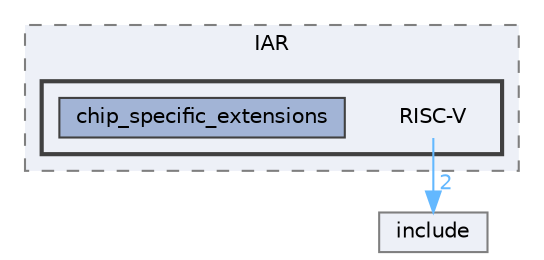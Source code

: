 digraph "D:/Projects/Raspberrypi_pico/pico_freertos_final/freertos_pico2/pico_freertos/FreeRTOS-Kernel/portable/IAR/RISC-V"
{
 // LATEX_PDF_SIZE
  bgcolor="transparent";
  edge [fontname=Helvetica,fontsize=10,labelfontname=Helvetica,labelfontsize=10];
  node [fontname=Helvetica,fontsize=10,shape=box,height=0.2,width=0.4];
  compound=true
  subgraph clusterdir_851539efac741596f3f7b2413a3fb940 {
    graph [ bgcolor="#edf0f7", pencolor="grey50", label="IAR", fontname=Helvetica,fontsize=10 style="filled,dashed", URL="dir_851539efac741596f3f7b2413a3fb940.html",tooltip=""]
  subgraph clusterdir_65efdf1738ea453884f5e17d89971e3b {
    graph [ bgcolor="#edf0f7", pencolor="grey25", label="", fontname=Helvetica,fontsize=10 style="filled,bold", URL="dir_65efdf1738ea453884f5e17d89971e3b.html",tooltip=""]
    dir_65efdf1738ea453884f5e17d89971e3b [shape=plaintext, label="RISC-V"];
  dir_ece61dc0f3028521508647850dfcfa78 [label="chip_specific_extensions", fillcolor="#a2b4d6", color="grey25", style="filled", URL="dir_ece61dc0f3028521508647850dfcfa78.html",tooltip=""];
  }
  }
  dir_c69ece34c3f150cb2c6f1098178b172a [label="include", fillcolor="#edf0f7", color="grey50", style="filled", URL="dir_c69ece34c3f150cb2c6f1098178b172a.html",tooltip=""];
  dir_65efdf1738ea453884f5e17d89971e3b->dir_c69ece34c3f150cb2c6f1098178b172a [headlabel="2", labeldistance=1.5 headhref="dir_000195_000125.html" href="dir_000195_000125.html" color="steelblue1" fontcolor="steelblue1"];
}
